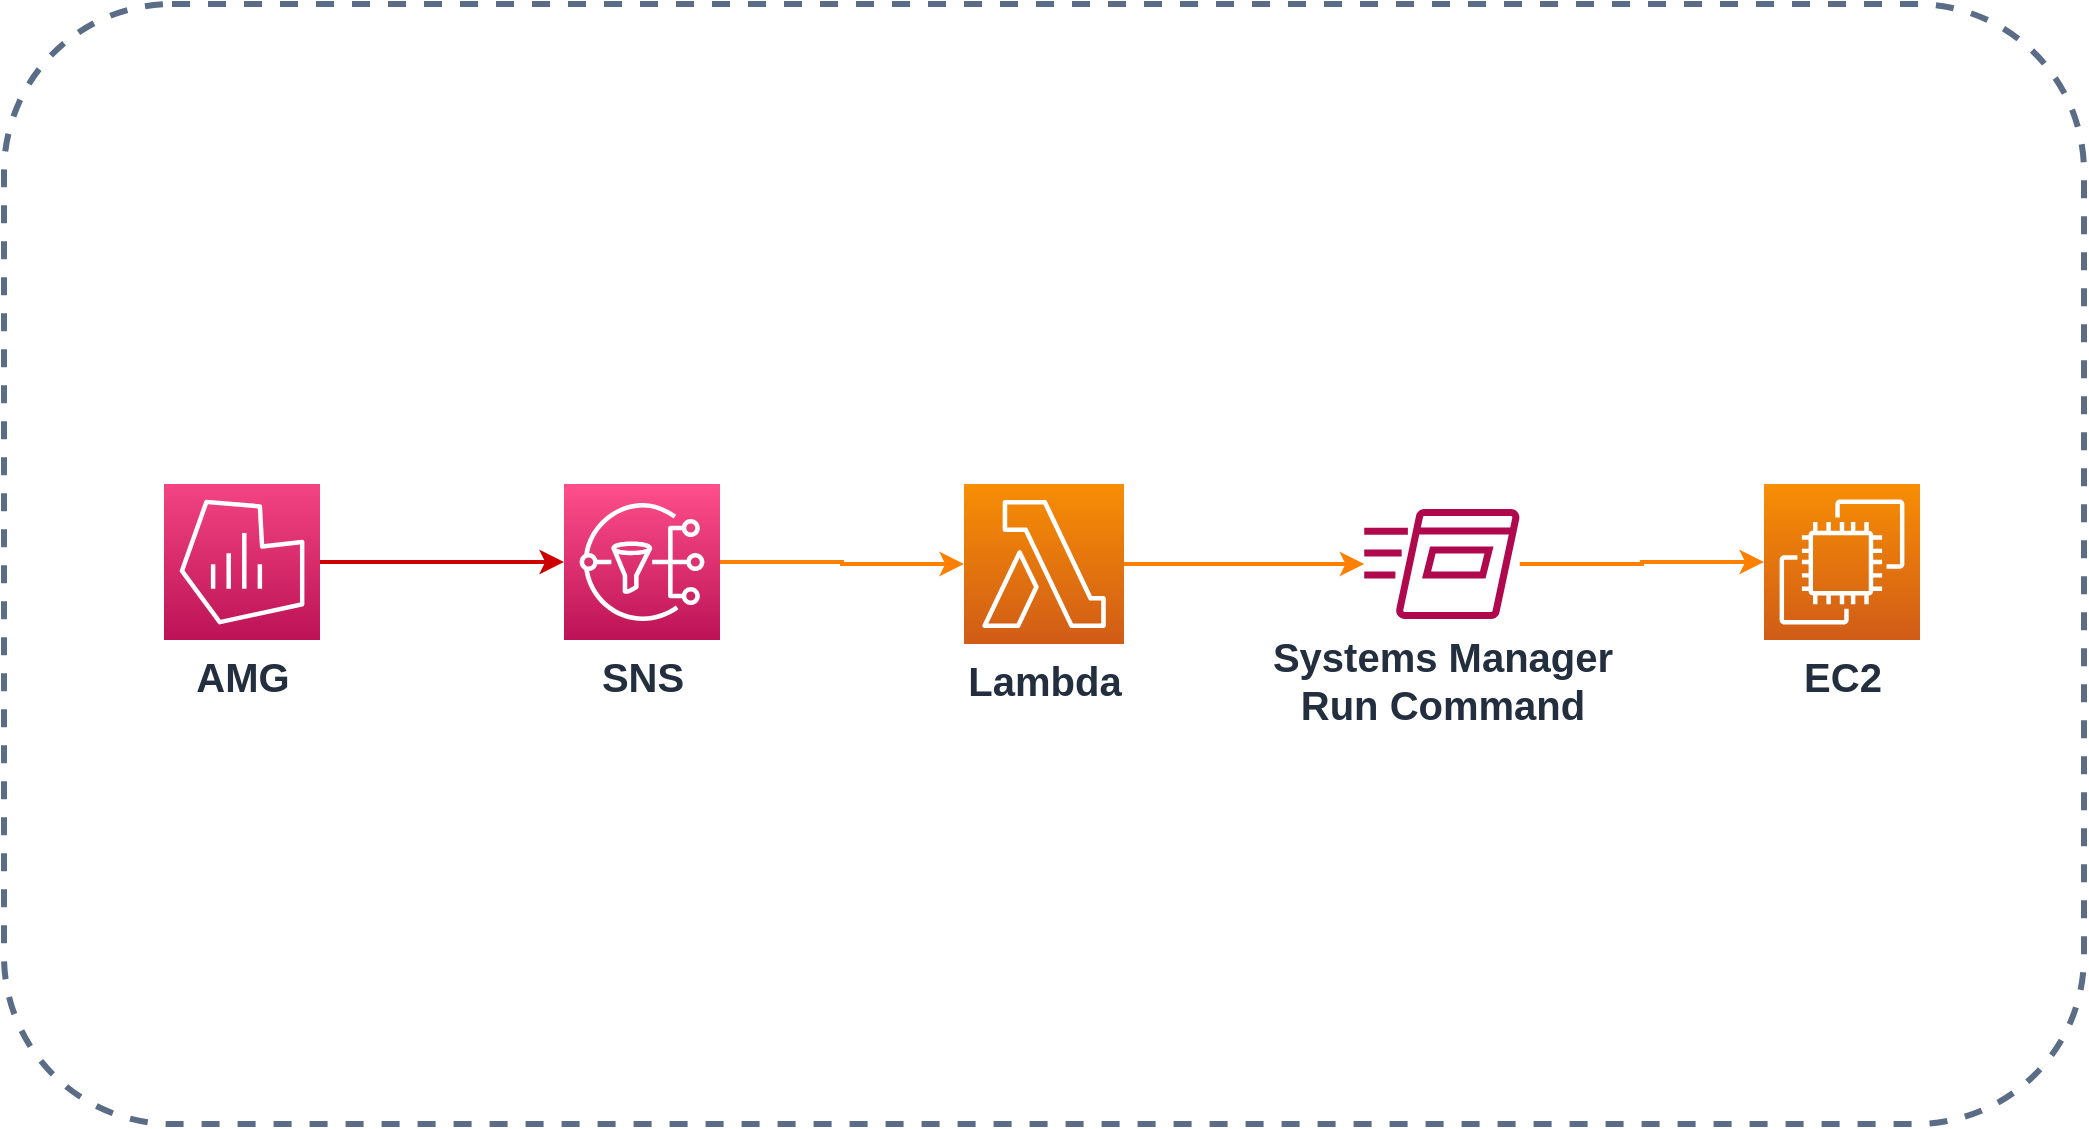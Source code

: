 <mxfile version="20.3.0" type="device"><diagram id="Ht1M8jgEwFfnCIfOTk4-" name="Page-1"><mxGraphModel dx="1150" dy="1580" grid="1" gridSize="10" guides="1" tooltips="1" connect="1" arrows="1" fold="1" page="0" pageScale="1" pageWidth="1169" pageHeight="827" math="0" shadow="0"><root><mxCell id="0"/><mxCell id="1" parent="0"/><mxCell id="cc7G5hZSBUmMoBWeW9e7-2" value="" style="fillColor=none;strokeColor=#5A6C86;verticalAlign=top;fontStyle=0;fontColor=#000000;fontSize=35;strokeWidth=3;rounded=1;fillStyle=dashed;dashed=1;" parent="1" vertex="1"><mxGeometry x="680" width="1040" height="560" as="geometry"/></mxCell><mxCell id="X-h5nS3nkbayBrUgSfXh-10" style="edgeStyle=orthogonalEdgeStyle;rounded=0;orthogonalLoop=1;jettySize=auto;html=1;exitX=1;exitY=0.5;exitDx=0;exitDy=0;exitPerimeter=0;strokeColor=#FF8000;strokeWidth=2;fontSize=20;" edge="1" parent="1" source="X-h5nS3nkbayBrUgSfXh-1" target="X-h5nS3nkbayBrUgSfXh-6"><mxGeometry relative="1" as="geometry"/></mxCell><mxCell id="X-h5nS3nkbayBrUgSfXh-1" value="Lambda" style="sketch=0;points=[[0,0,0],[0.25,0,0],[0.5,0,0],[0.75,0,0],[1,0,0],[0,1,0],[0.25,1,0],[0.5,1,0],[0.75,1,0],[1,1,0],[0,0.25,0],[0,0.5,0],[0,0.75,0],[1,0.25,0],[1,0.5,0],[1,0.75,0]];outlineConnect=0;fontColor=#232F3E;gradientColor=#F78E04;gradientDirection=north;fillColor=#D05C17;strokeColor=#ffffff;dashed=0;verticalLabelPosition=bottom;verticalAlign=top;align=center;html=1;fontSize=20;fontStyle=1;aspect=fixed;shape=mxgraph.aws4.resourceIcon;resIcon=mxgraph.aws4.lambda;" vertex="1" parent="1"><mxGeometry x="1160" y="240" width="80" height="80" as="geometry"/></mxCell><mxCell id="X-h5nS3nkbayBrUgSfXh-9" style="edgeStyle=orthogonalEdgeStyle;rounded=0;orthogonalLoop=1;jettySize=auto;html=1;exitX=1;exitY=0.5;exitDx=0;exitDy=0;exitPerimeter=0;entryX=0;entryY=0.5;entryDx=0;entryDy=0;entryPerimeter=0;strokeColor=#FF8000;strokeWidth=2;fontSize=20;" edge="1" parent="1" source="X-h5nS3nkbayBrUgSfXh-3" target="X-h5nS3nkbayBrUgSfXh-1"><mxGeometry relative="1" as="geometry"/></mxCell><mxCell id="X-h5nS3nkbayBrUgSfXh-3" value="SNS" style="sketch=0;points=[[0,0,0],[0.25,0,0],[0.5,0,0],[0.75,0,0],[1,0,0],[0,1,0],[0.25,1,0],[0.5,1,0],[0.75,1,0],[1,1,0],[0,0.25,0],[0,0.5,0],[0,0.75,0],[1,0.25,0],[1,0.5,0],[1,0.75,0]];outlineConnect=0;fontColor=#232F3E;gradientColor=#FF4F8B;gradientDirection=north;fillColor=#BC1356;strokeColor=#ffffff;dashed=0;verticalLabelPosition=bottom;verticalAlign=top;align=center;html=1;fontSize=20;fontStyle=1;aspect=fixed;shape=mxgraph.aws4.resourceIcon;resIcon=mxgraph.aws4.sns;" vertex="1" parent="1"><mxGeometry x="960" y="240" width="78" height="78" as="geometry"/></mxCell><mxCell id="X-h5nS3nkbayBrUgSfXh-8" style="edgeStyle=orthogonalEdgeStyle;rounded=0;orthogonalLoop=1;jettySize=auto;html=1;exitX=1;exitY=0.5;exitDx=0;exitDy=0;exitPerimeter=0;entryX=0;entryY=0.5;entryDx=0;entryDy=0;entryPerimeter=0;fontSize=20;strokeWidth=2;fillColor=#fa6800;strokeColor=#CC0000;" edge="1" parent="1" source="X-h5nS3nkbayBrUgSfXh-5" target="X-h5nS3nkbayBrUgSfXh-3"><mxGeometry relative="1" as="geometry"/></mxCell><mxCell id="X-h5nS3nkbayBrUgSfXh-5" value="AMG" style="sketch=0;points=[[0,0,0],[0.25,0,0],[0.5,0,0],[0.75,0,0],[1,0,0],[0,1,0],[0.25,1,0],[0.5,1,0],[0.75,1,0],[1,1,0],[0,0.25,0],[0,0.5,0],[0,0.75,0],[1,0.25,0],[1,0.5,0],[1,0.75,0]];points=[[0,0,0],[0.25,0,0],[0.5,0,0],[0.75,0,0],[1,0,0],[0,1,0],[0.25,1,0],[0.5,1,0],[0.75,1,0],[1,1,0],[0,0.25,0],[0,0.5,0],[0,0.75,0],[1,0.25,0],[1,0.5,0],[1,0.75,0]];outlineConnect=0;fontColor=#232F3E;gradientColor=#F34482;gradientDirection=north;fillColor=#BC1356;strokeColor=#ffffff;dashed=0;verticalLabelPosition=bottom;verticalAlign=top;align=center;html=1;fontSize=20;fontStyle=1;aspect=fixed;shape=mxgraph.aws4.resourceIcon;resIcon=mxgraph.aws4.managed_service_for_grafana;" vertex="1" parent="1"><mxGeometry x="760" y="240" width="78" height="78" as="geometry"/></mxCell><mxCell id="X-h5nS3nkbayBrUgSfXh-11" style="edgeStyle=orthogonalEdgeStyle;rounded=0;orthogonalLoop=1;jettySize=auto;html=1;entryX=0;entryY=0.5;entryDx=0;entryDy=0;entryPerimeter=0;strokeColor=#FF8000;strokeWidth=2;fontSize=20;" edge="1" parent="1" source="X-h5nS3nkbayBrUgSfXh-6" target="X-h5nS3nkbayBrUgSfXh-7"><mxGeometry relative="1" as="geometry"/></mxCell><mxCell id="X-h5nS3nkbayBrUgSfXh-6" value="Systems Manager&lt;br&gt;Run Command" style="sketch=0;outlineConnect=0;fontColor=#232F3E;gradientColor=none;fillColor=#B0084D;strokeColor=none;dashed=0;verticalLabelPosition=bottom;verticalAlign=top;align=center;html=1;fontSize=20;fontStyle=1;aspect=fixed;pointerEvents=1;shape=mxgraph.aws4.run_command;" vertex="1" parent="1"><mxGeometry x="1360" y="252.5" width="78" height="55" as="geometry"/></mxCell><mxCell id="X-h5nS3nkbayBrUgSfXh-7" value="EC2" style="sketch=0;points=[[0,0,0],[0.25,0,0],[0.5,0,0],[0.75,0,0],[1,0,0],[0,1,0],[0.25,1,0],[0.5,1,0],[0.75,1,0],[1,1,0],[0,0.25,0],[0,0.5,0],[0,0.75,0],[1,0.25,0],[1,0.5,0],[1,0.75,0]];outlineConnect=0;fontColor=#232F3E;gradientColor=#F78E04;gradientDirection=north;fillColor=#D05C17;strokeColor=#ffffff;dashed=0;verticalLabelPosition=bottom;verticalAlign=top;align=center;html=1;fontSize=20;fontStyle=1;aspect=fixed;shape=mxgraph.aws4.resourceIcon;resIcon=mxgraph.aws4.ec2;" vertex="1" parent="1"><mxGeometry x="1560" y="240" width="78" height="78" as="geometry"/></mxCell></root></mxGraphModel></diagram></mxfile>